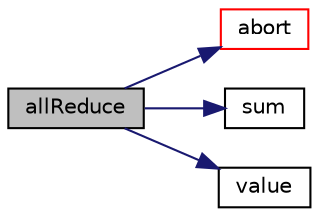 digraph "allReduce"
{
  bgcolor="transparent";
  edge [fontname="Helvetica",fontsize="10",labelfontname="Helvetica",labelfontsize="10"];
  node [fontname="Helvetica",fontsize="10",shape=record];
  rankdir="LR";
  Node1 [label="allReduce",height=0.2,width=0.4,color="black", fillcolor="grey75", style="filled" fontcolor="black"];
  Node1 -> Node2 [color="midnightblue",fontsize="10",style="solid",fontname="Helvetica"];
  Node2 [label="abort",height=0.2,width=0.4,color="red",URL="$namespaceFoam.html#a447107a607d03e417307c203fa5fb44b"];
  Node1 -> Node3 [color="midnightblue",fontsize="10",style="solid",fontname="Helvetica"];
  Node3 [label="sum",height=0.2,width=0.4,color="black",URL="$namespaceFoam.html#a3d8733143aad0e03b300186ab4bef137"];
  Node1 -> Node4 [color="midnightblue",fontsize="10",style="solid",fontname="Helvetica"];
  Node4 [label="value",height=0.2,width=0.4,color="black",URL="$StCorr_8H.html#a7f851d6ccb9cf41e28285ce3b75e11df"];
}

